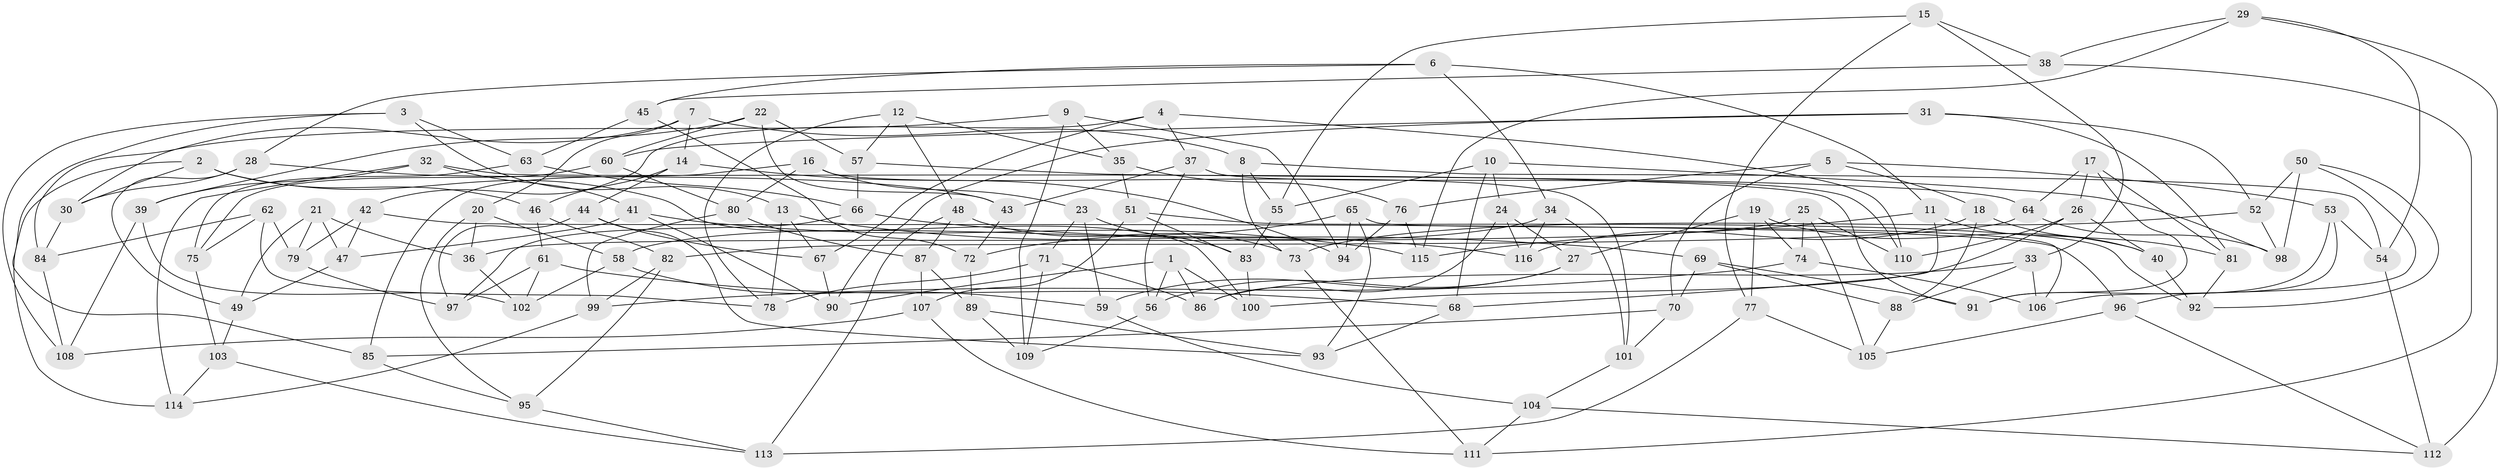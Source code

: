 // Generated by graph-tools (version 1.1) at 2025/26/03/09/25 03:26:58]
// undirected, 116 vertices, 232 edges
graph export_dot {
graph [start="1"]
  node [color=gray90,style=filled];
  1;
  2;
  3;
  4;
  5;
  6;
  7;
  8;
  9;
  10;
  11;
  12;
  13;
  14;
  15;
  16;
  17;
  18;
  19;
  20;
  21;
  22;
  23;
  24;
  25;
  26;
  27;
  28;
  29;
  30;
  31;
  32;
  33;
  34;
  35;
  36;
  37;
  38;
  39;
  40;
  41;
  42;
  43;
  44;
  45;
  46;
  47;
  48;
  49;
  50;
  51;
  52;
  53;
  54;
  55;
  56;
  57;
  58;
  59;
  60;
  61;
  62;
  63;
  64;
  65;
  66;
  67;
  68;
  69;
  70;
  71;
  72;
  73;
  74;
  75;
  76;
  77;
  78;
  79;
  80;
  81;
  82;
  83;
  84;
  85;
  86;
  87;
  88;
  89;
  90;
  91;
  92;
  93;
  94;
  95;
  96;
  97;
  98;
  99;
  100;
  101;
  102;
  103;
  104;
  105;
  106;
  107;
  108;
  109;
  110;
  111;
  112;
  113;
  114;
  115;
  116;
  1 -- 100;
  1 -- 56;
  1 -- 90;
  1 -- 86;
  2 -- 46;
  2 -- 114;
  2 -- 30;
  2 -- 100;
  3 -- 13;
  3 -- 85;
  3 -- 108;
  3 -- 63;
  4 -- 67;
  4 -- 110;
  4 -- 42;
  4 -- 37;
  5 -- 18;
  5 -- 53;
  5 -- 76;
  5 -- 70;
  6 -- 45;
  6 -- 11;
  6 -- 34;
  6 -- 28;
  7 -- 20;
  7 -- 30;
  7 -- 8;
  7 -- 14;
  8 -- 54;
  8 -- 73;
  8 -- 55;
  9 -- 109;
  9 -- 35;
  9 -- 94;
  9 -- 84;
  10 -- 55;
  10 -- 24;
  10 -- 68;
  10 -- 98;
  11 -- 115;
  11 -- 68;
  11 -- 40;
  12 -- 48;
  12 -- 78;
  12 -- 57;
  12 -- 35;
  13 -- 116;
  13 -- 78;
  13 -- 67;
  14 -- 46;
  14 -- 94;
  14 -- 44;
  15 -- 38;
  15 -- 77;
  15 -- 33;
  15 -- 55;
  16 -- 23;
  16 -- 85;
  16 -- 80;
  16 -- 101;
  17 -- 91;
  17 -- 81;
  17 -- 26;
  17 -- 64;
  18 -- 116;
  18 -- 81;
  18 -- 88;
  19 -- 40;
  19 -- 77;
  19 -- 27;
  19 -- 74;
  20 -- 36;
  20 -- 95;
  20 -- 58;
  21 -- 47;
  21 -- 36;
  21 -- 79;
  21 -- 49;
  22 -- 43;
  22 -- 60;
  22 -- 39;
  22 -- 57;
  23 -- 59;
  23 -- 83;
  23 -- 71;
  24 -- 86;
  24 -- 116;
  24 -- 27;
  25 -- 74;
  25 -- 105;
  25 -- 36;
  25 -- 110;
  26 -- 100;
  26 -- 110;
  26 -- 40;
  27 -- 59;
  27 -- 56;
  28 -- 49;
  28 -- 30;
  28 -- 43;
  29 -- 112;
  29 -- 115;
  29 -- 54;
  29 -- 38;
  30 -- 84;
  31 -- 81;
  31 -- 52;
  31 -- 60;
  31 -- 90;
  32 -- 41;
  32 -- 39;
  32 -- 114;
  32 -- 91;
  33 -- 106;
  33 -- 86;
  33 -- 88;
  34 -- 58;
  34 -- 116;
  34 -- 101;
  35 -- 76;
  35 -- 51;
  36 -- 102;
  37 -- 43;
  37 -- 110;
  37 -- 56;
  38 -- 111;
  38 -- 45;
  39 -- 108;
  39 -- 102;
  40 -- 92;
  41 -- 90;
  41 -- 47;
  41 -- 115;
  42 -- 79;
  42 -- 47;
  42 -- 96;
  43 -- 72;
  44 -- 93;
  44 -- 67;
  44 -- 97;
  45 -- 63;
  45 -- 72;
  46 -- 61;
  46 -- 82;
  47 -- 49;
  48 -- 87;
  48 -- 73;
  48 -- 113;
  49 -- 103;
  50 -- 52;
  50 -- 92;
  50 -- 106;
  50 -- 98;
  51 -- 83;
  51 -- 107;
  51 -- 92;
  52 -- 98;
  52 -- 73;
  53 -- 54;
  53 -- 96;
  53 -- 91;
  54 -- 112;
  55 -- 83;
  56 -- 109;
  57 -- 64;
  57 -- 66;
  58 -- 59;
  58 -- 102;
  59 -- 104;
  60 -- 80;
  60 -- 75;
  61 -- 68;
  61 -- 97;
  61 -- 102;
  62 -- 75;
  62 -- 78;
  62 -- 84;
  62 -- 79;
  63 -- 66;
  63 -- 75;
  64 -- 98;
  64 -- 82;
  65 -- 72;
  65 -- 94;
  65 -- 106;
  65 -- 93;
  66 -- 97;
  66 -- 69;
  67 -- 90;
  68 -- 93;
  69 -- 70;
  69 -- 91;
  69 -- 88;
  70 -- 85;
  70 -- 101;
  71 -- 109;
  71 -- 86;
  71 -- 78;
  72 -- 89;
  73 -- 111;
  74 -- 99;
  74 -- 106;
  75 -- 103;
  76 -- 115;
  76 -- 94;
  77 -- 113;
  77 -- 105;
  79 -- 97;
  80 -- 99;
  80 -- 87;
  81 -- 92;
  82 -- 95;
  82 -- 99;
  83 -- 100;
  84 -- 108;
  85 -- 95;
  87 -- 89;
  87 -- 107;
  88 -- 105;
  89 -- 93;
  89 -- 109;
  95 -- 113;
  96 -- 105;
  96 -- 112;
  99 -- 114;
  101 -- 104;
  103 -- 113;
  103 -- 114;
  104 -- 112;
  104 -- 111;
  107 -- 108;
  107 -- 111;
}
